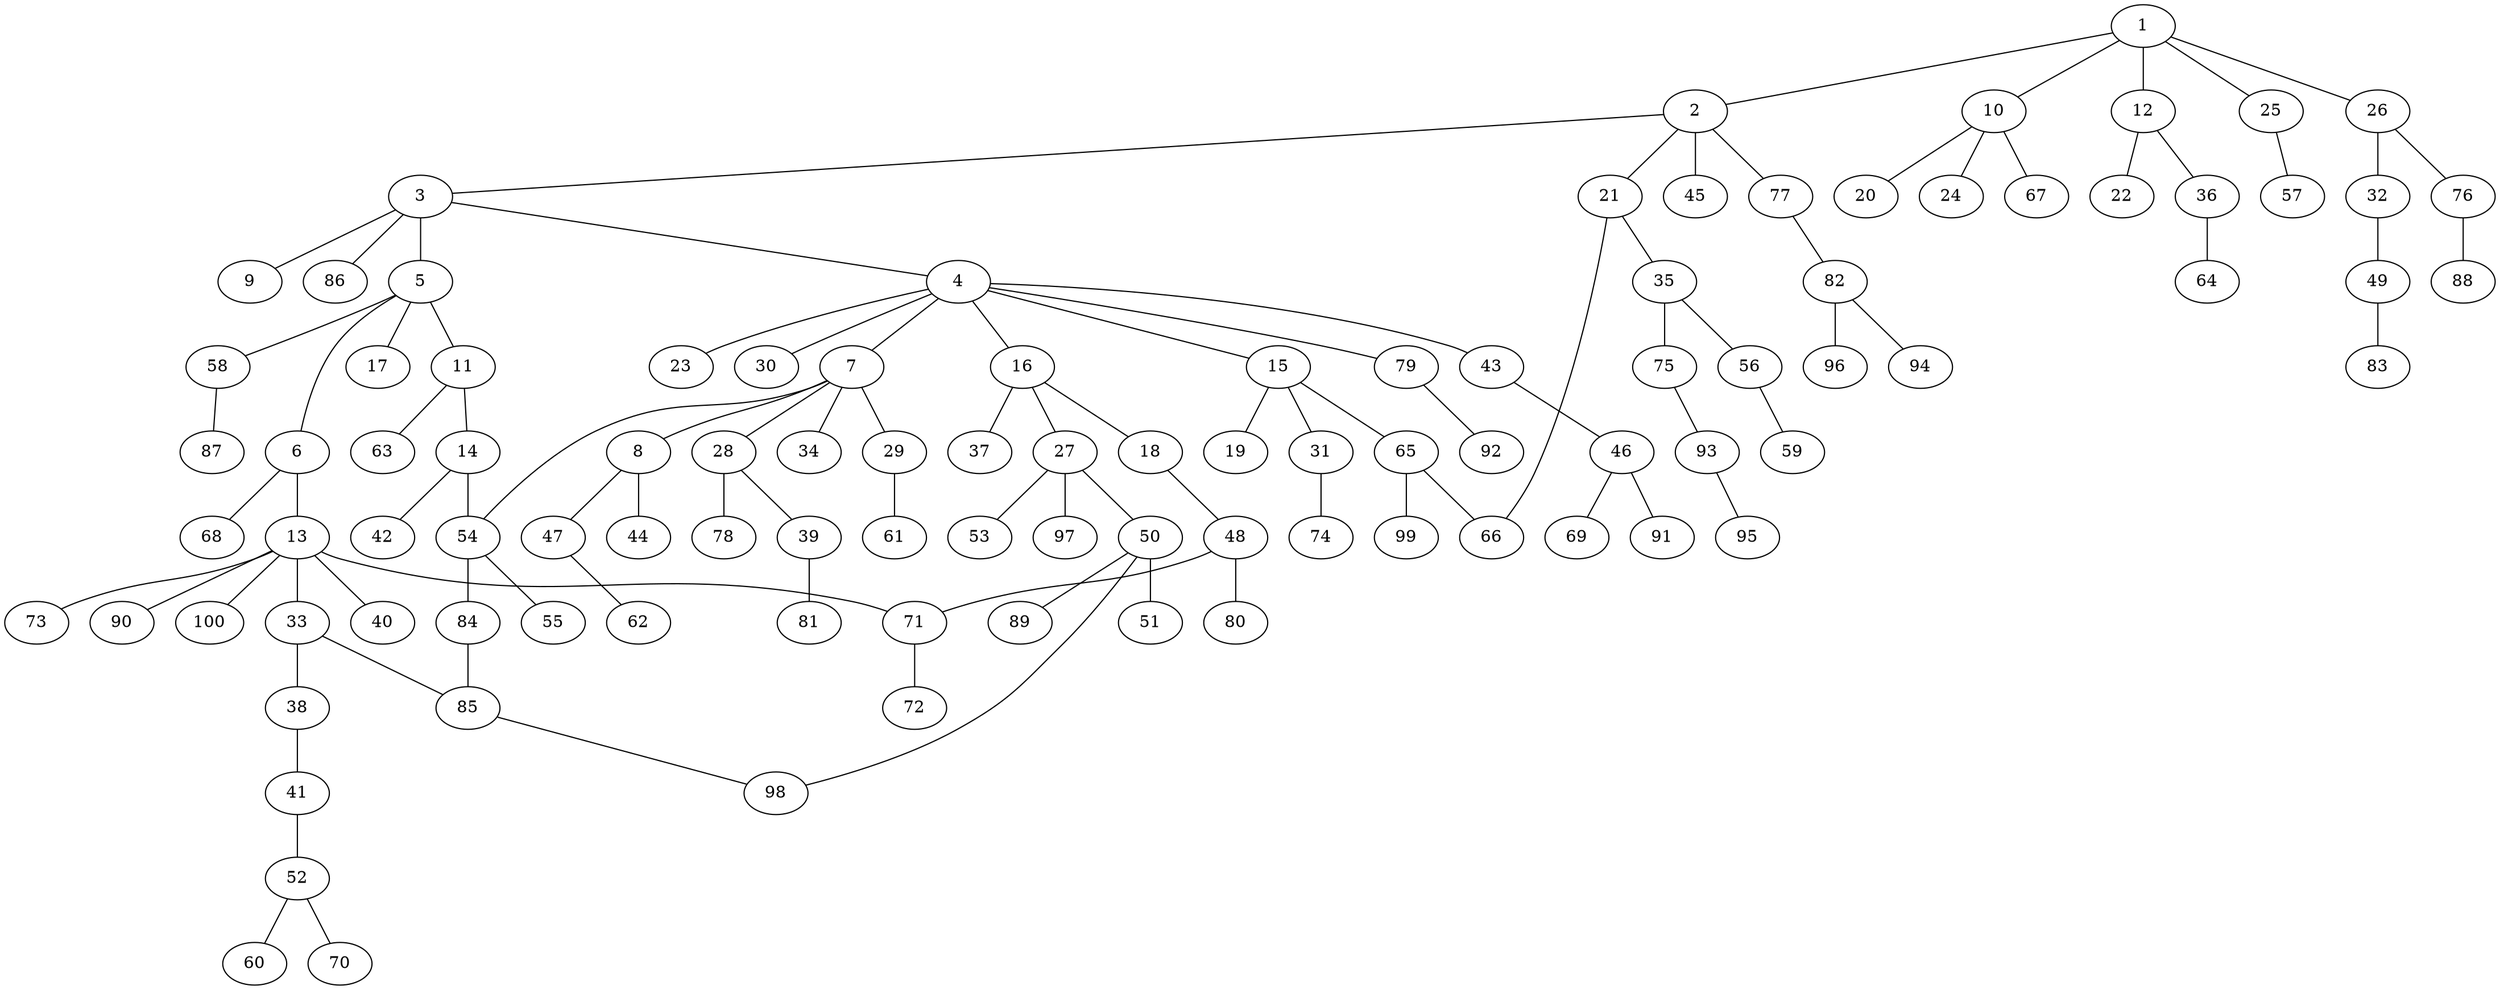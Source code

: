 graph graphname {1--2
1--10
1--12
1--25
1--26
2--3
2--21
2--45
2--77
3--4
3--5
3--9
3--86
4--7
4--15
4--16
4--23
4--30
4--43
4--79
5--6
5--11
5--17
5--58
6--13
6--68
7--8
7--28
7--29
7--34
7--54
8--44
8--47
10--20
10--24
10--67
11--14
11--63
12--22
12--36
13--33
13--40
13--71
13--73
13--90
13--100
14--42
14--54
15--19
15--31
15--65
16--18
16--27
16--37
18--48
21--35
21--66
25--57
26--32
26--76
27--50
27--53
27--97
28--39
28--78
29--61
31--74
32--49
33--38
33--85
35--56
35--75
36--64
38--41
39--81
41--52
43--46
46--69
46--91
47--62
48--71
48--80
49--83
50--51
50--89
50--98
52--60
52--70
54--55
54--84
56--59
58--87
65--66
65--99
71--72
75--93
76--88
77--82
79--92
82--94
82--96
84--85
85--98
93--95
}